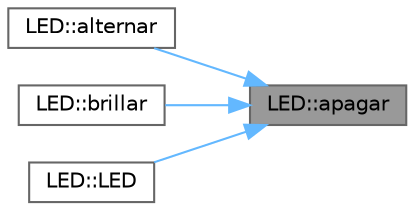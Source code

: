 digraph "LED::apagar"
{
 // INTERACTIVE_SVG=YES
 // LATEX_PDF_SIZE
  bgcolor="transparent";
  edge [fontname=Helvetica,fontsize=10,labelfontname=Helvetica,labelfontsize=10];
  node [fontname=Helvetica,fontsize=10,shape=box,height=0.2,width=0.4];
  rankdir="RL";
  Node1 [id="Node000001",label="LED::apagar",height=0.2,width=0.4,color="gray40", fillcolor="grey60", style="filled", fontcolor="black",tooltip="Apaga el LED."];
  Node1 -> Node2 [id="edge1_Node000001_Node000002",dir="back",color="steelblue1",style="solid",tooltip=" "];
  Node2 [id="Node000002",label="LED::alternar",height=0.2,width=0.4,color="grey40", fillcolor="white", style="filled",URL="$d0/d33/a00027_a9b1361dbee5de756d142b1a2c3e685da.html#a9b1361dbee5de756d142b1a2c3e685da",tooltip="Alterna el estado del LED (enciende si está apagado y apaga si está encendido)."];
  Node1 -> Node3 [id="edge2_Node000001_Node000003",dir="back",color="steelblue1",style="solid",tooltip=" "];
  Node3 [id="Node000003",label="LED::brillar",height=0.2,width=0.4,color="grey40", fillcolor="white", style="filled",URL="$d0/d33/a00027_a7431e9efb39a2890f75b4e235b8f617e.html#a7431e9efb39a2890f75b4e235b8f617e",tooltip="Hace que el LED brille durante un tiempo determinado."];
  Node1 -> Node4 [id="edge3_Node000001_Node000004",dir="back",color="steelblue1",style="solid",tooltip=" "];
  Node4 [id="Node000004",label="LED::LED",height=0.2,width=0.4,color="grey40", fillcolor="white", style="filled",URL="$d0/d33/a00027_a027bcd6d546b47fd3ef22685ed1f73e2.html#a027bcd6d546b47fd3ef22685ed1f73e2",tooltip="Constructor de la clase LED."];
}
